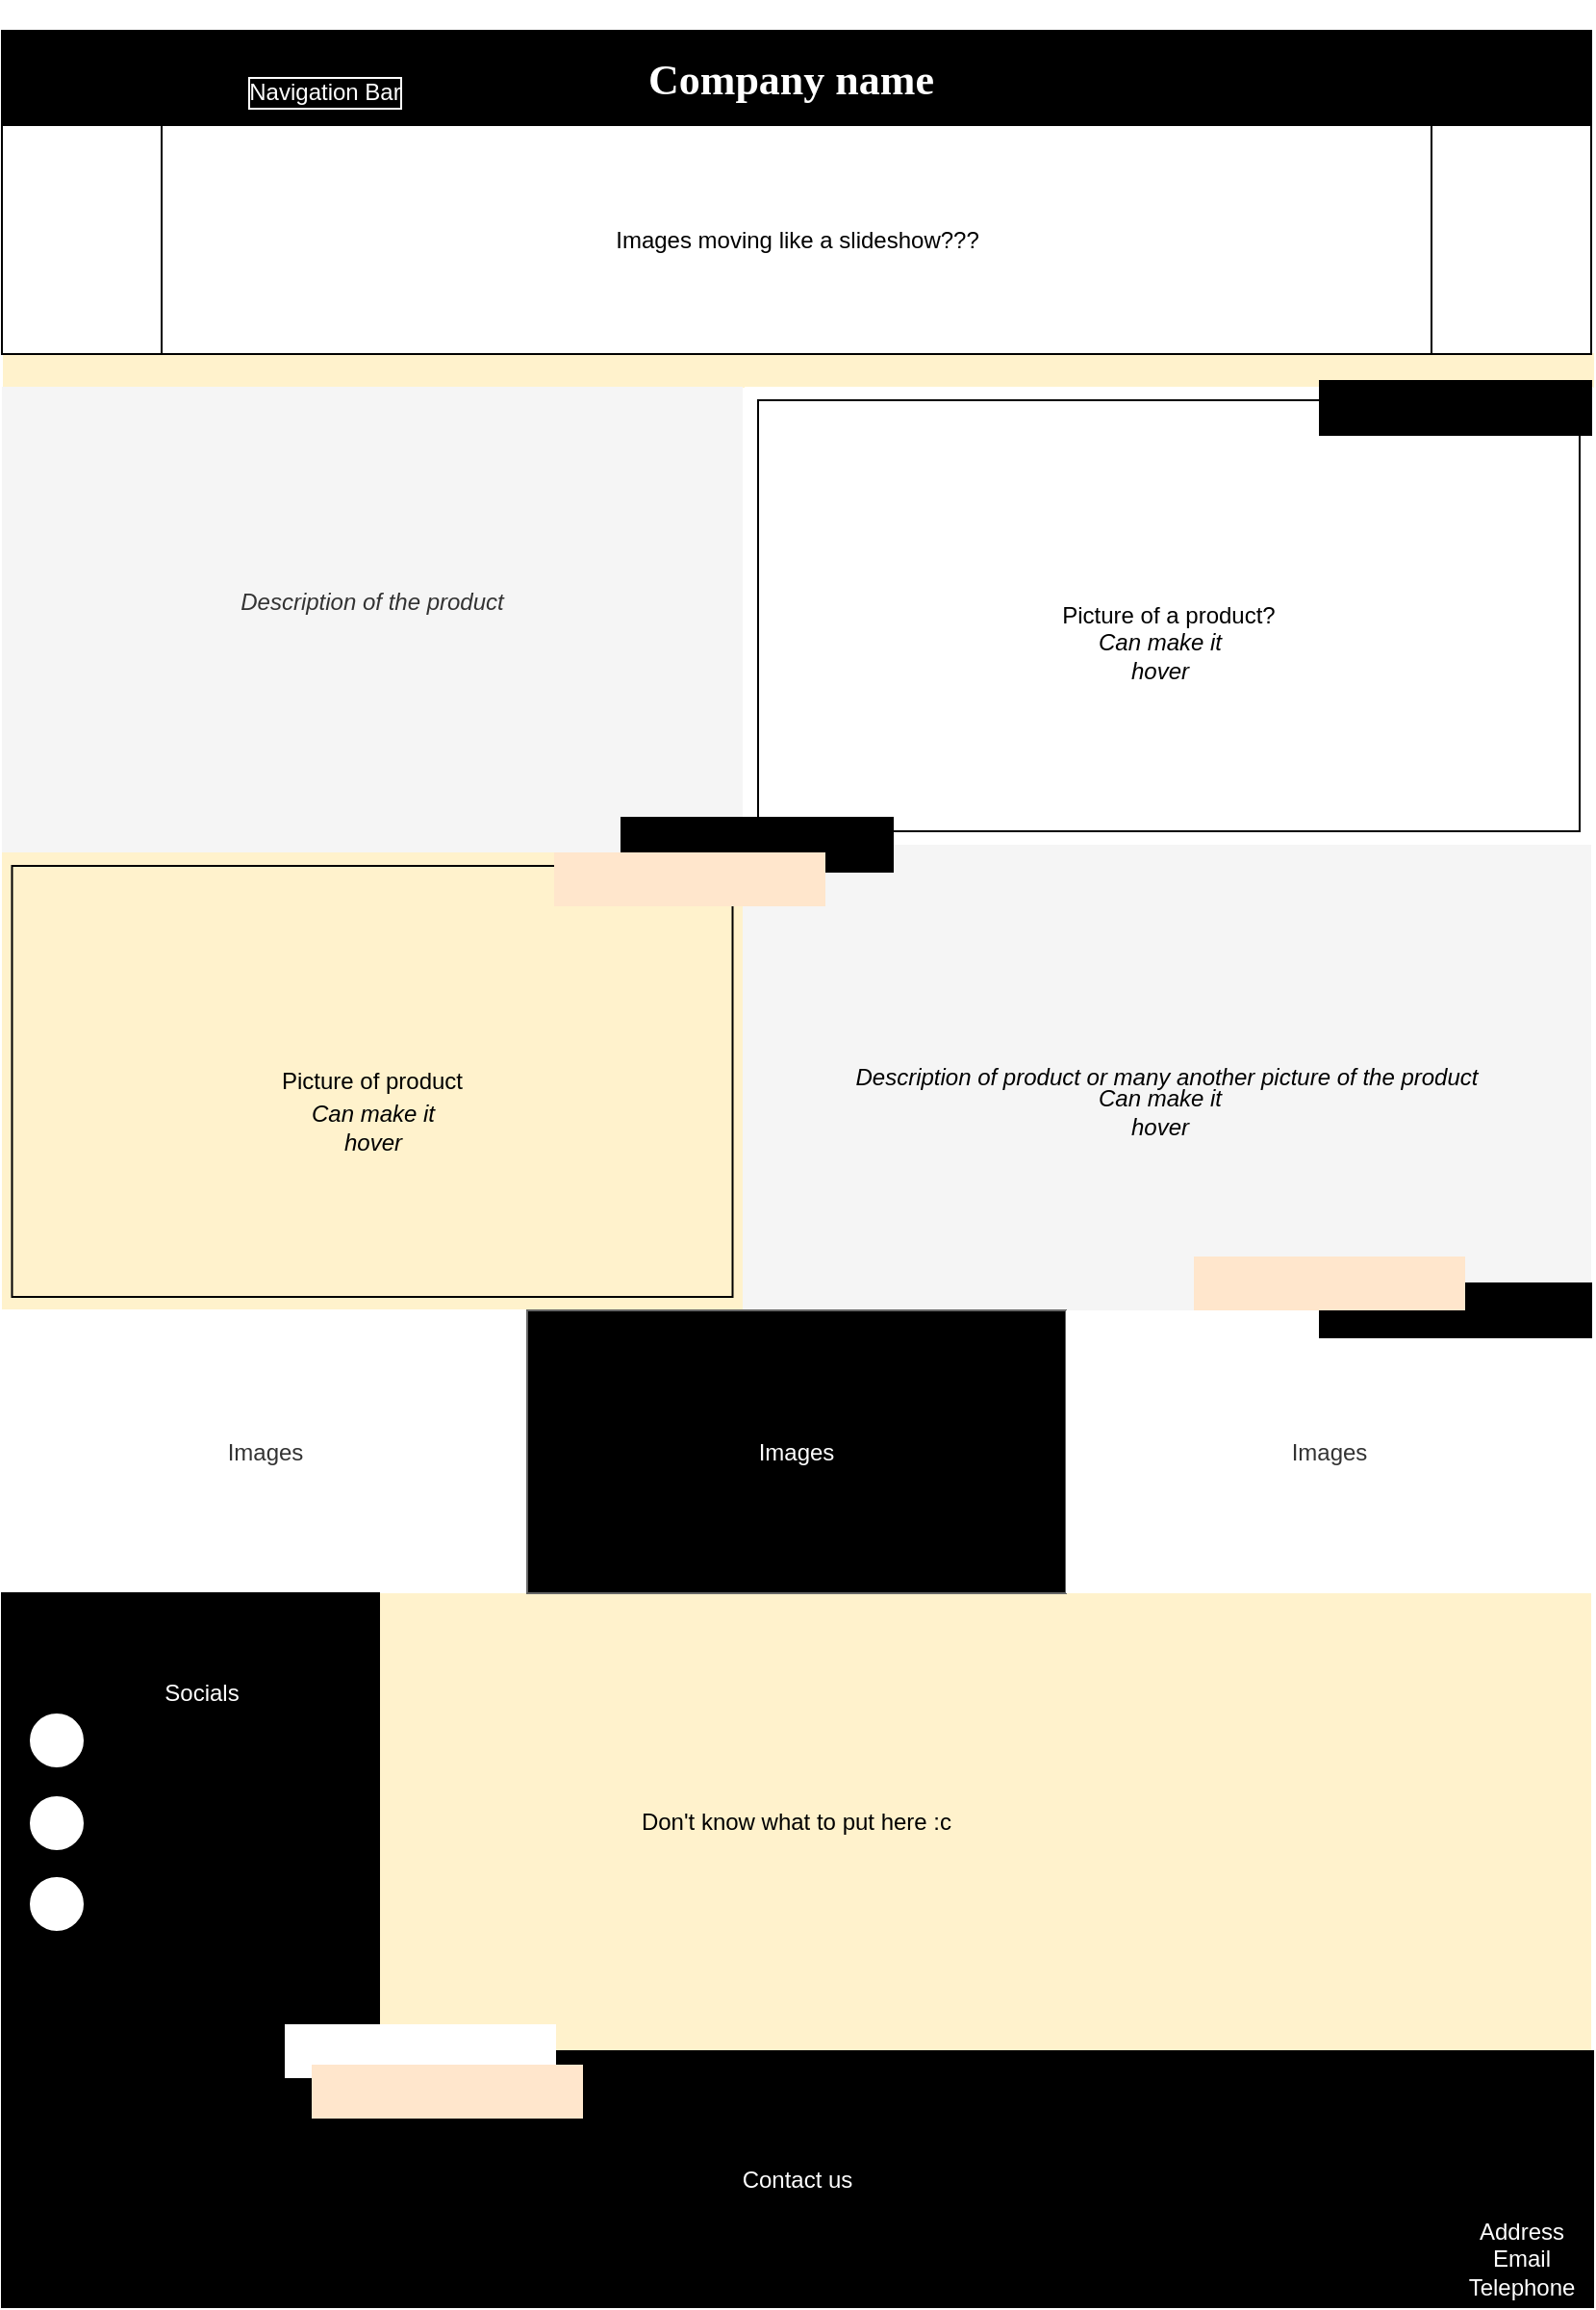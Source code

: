 <mxfile version="14.9.7" type="device"><diagram id="Me5vdgTR-fiE6rC3wsuq" name="Page-1"><mxGraphModel dx="974" dy="1670" grid="1" gridSize="7" guides="1" tooltips="1" connect="1" arrows="1" fold="1" page="1" pageScale="1" pageWidth="827" pageHeight="1169" math="0" shadow="0"><root><mxCell id="0"/><mxCell id="1" parent="0"/><mxCell id="S4zoqOuPQVvCL37VoHJa-20" value="&lt;font color=&quot;#000000&quot;&gt;Description of product or many another picture of the product&lt;/font&gt;" style="rounded=0;whiteSpace=wrap;html=1;fontColor=#FFFFFF;fillColor=#F5F5F5;fontStyle=2;strokeColor=none;" vertex="1" parent="1"><mxGeometry x="385" y="409" width="441" height="242" as="geometry"/></mxCell><mxCell id="S4zoqOuPQVvCL37VoHJa-1" value="&lt;h3 style=&quot;font-size: 22px&quot;&gt;&lt;font color=&quot;#ffffff&quot; face=&quot;Dawning of a New Day&quot; data-font-src=&quot;https://fonts.googleapis.com/css?family=Dawning+of+a+New+Day&quot; style=&quot;font-size: 22px ; line-height: 170%&quot;&gt;Company name&amp;nbsp;&lt;/font&gt;&lt;/h3&gt;" style="rounded=0;whiteSpace=wrap;html=1;fillColor=#000000;" vertex="1" parent="1"><mxGeometry y="-14" width="826" height="49" as="geometry"/></mxCell><mxCell id="S4zoqOuPQVvCL37VoHJa-4" value="" style="rounded=0;whiteSpace=wrap;html=1;strokeColor=#FFF2CC;fillColor=#FFF2CC;" vertex="1" parent="1"><mxGeometry x="1" y="154" width="826" height="17" as="geometry"/></mxCell><mxCell id="S4zoqOuPQVvCL37VoHJa-6" value="Images moving like a slideshow???&lt;br&gt;" style="shape=process;whiteSpace=wrap;html=1;backgroundOutline=1;fillColor=#FFFFFF;" vertex="1" parent="1"><mxGeometry y="35" width="826" height="119" as="geometry"/></mxCell><mxCell id="S4zoqOuPQVvCL37VoHJa-9" value="Description of the product&lt;br&gt;&lt;br&gt;&lt;br&gt;" style="rounded=0;whiteSpace=wrap;html=1;fontColor=#333333;strokeColor=none;fillColor=#F5F5F5;fontStyle=2" vertex="1" parent="1"><mxGeometry y="171" width="385" height="252" as="geometry"/></mxCell><mxCell id="S4zoqOuPQVvCL37VoHJa-14" value="" style="rounded=0;whiteSpace=wrap;html=1;fillColor=#FFF2CC;strokeColor=none;" vertex="1" parent="1"><mxGeometry y="413" width="385" height="237.5" as="geometry"/></mxCell><mxCell id="S4zoqOuPQVvCL37VoHJa-10" value="Picture of a product?" style="rounded=0;whiteSpace=wrap;html=1;fillColor=#FFFFFF;strokeColor=none;" vertex="1" parent="1"><mxGeometry x="386" y="171" width="441" height="238" as="geometry"/></mxCell><mxCell id="S4zoqOuPQVvCL37VoHJa-15" value="" style="rounded=0;whiteSpace=wrap;html=1;strokeColor=#000000;fillColor=#000000;" vertex="1" parent="1"><mxGeometry x="685" y="168" width="141" height="28" as="geometry"/></mxCell><mxCell id="S4zoqOuPQVvCL37VoHJa-16" value="Navigation Bar" style="text;html=1;strokeColor=none;fillColor=none;align=center;verticalAlign=middle;whiteSpace=wrap;rounded=0;fontColor=#FFFFFF;labelBorderColor=#FFFFFF;" vertex="1" parent="1"><mxGeometry y="3.5" width="336" height="28" as="geometry"/></mxCell><mxCell id="S4zoqOuPQVvCL37VoHJa-18" value="" style="rounded=0;whiteSpace=wrap;html=1;fontColor=#FFFFFF;strokeColor=#000000;fillColor=none;" vertex="1" parent="1"><mxGeometry x="393" y="178" width="427" height="224" as="geometry"/></mxCell><mxCell id="S4zoqOuPQVvCL37VoHJa-19" value="Picture of product" style="rounded=0;whiteSpace=wrap;html=1;strokeColor=#000000;fillColor=none;" vertex="1" parent="1"><mxGeometry x="5.25" y="420" width="374.5" height="224" as="geometry"/></mxCell><mxCell id="S4zoqOuPQVvCL37VoHJa-22" value="Can make it hover" style="text;html=1;strokeColor=none;fillColor=none;align=center;verticalAlign=middle;whiteSpace=wrap;rounded=0;fontColor=#000000;fontStyle=2" vertex="1" parent="1"><mxGeometry x="553" y="301" width="98" height="20" as="geometry"/></mxCell><mxCell id="S4zoqOuPQVvCL37VoHJa-23" value="Can make it hover" style="text;html=1;strokeColor=none;fillColor=none;align=center;verticalAlign=middle;whiteSpace=wrap;rounded=0;fontColor=#000000;fontStyle=2" vertex="1" parent="1"><mxGeometry x="143.5" y="546" width="98" height="20" as="geometry"/></mxCell><mxCell id="S4zoqOuPQVvCL37VoHJa-24" value="&lt;i&gt;Can make it hover&lt;/i&gt;" style="text;html=1;strokeColor=none;fillColor=none;align=center;verticalAlign=middle;whiteSpace=wrap;rounded=0;fontColor=#000000;" vertex="1" parent="1"><mxGeometry x="553" y="538" width="98" height="20" as="geometry"/></mxCell><mxCell id="S4zoqOuPQVvCL37VoHJa-27" value="" style="rounded=0;whiteSpace=wrap;html=1;strokeColor=#000000;fillColor=#000000;" vertex="1" parent="1"><mxGeometry x="322" y="395" width="141" height="28" as="geometry"/></mxCell><mxCell id="S4zoqOuPQVvCL37VoHJa-29" value="Don't know what to put here :c" style="rounded=0;whiteSpace=wrap;html=1;fillColor=#FFF2CC;strokeColor=none;" vertex="1" parent="1"><mxGeometry y="798" width="826" height="238" as="geometry"/></mxCell><mxCell id="S4zoqOuPQVvCL37VoHJa-30" value="&lt;font color=&quot;#ffffff&quot;&gt;Contact us&lt;/font&gt;" style="rounded=0;whiteSpace=wrap;html=1;fontColor=#000000;strokeColor=#000000;fillColor=#000000;" vertex="1" parent="1"><mxGeometry y="1036" width="827" height="133" as="geometry"/></mxCell><mxCell id="S4zoqOuPQVvCL37VoHJa-32" value="Images" style="rounded=0;whiteSpace=wrap;html=1;fontColor=#333333;fillColor=#FFFFFF;strokeColor=none;" vertex="1" parent="1"><mxGeometry x="1" y="651" width="272" height="147" as="geometry"/></mxCell><mxCell id="S4zoqOuPQVvCL37VoHJa-35" value="Images" style="rounded=0;whiteSpace=wrap;html=1;strokeColor=#666666;fillColor=#000000;fontColor=#FFFFFF;" vertex="1" parent="1"><mxGeometry x="273" y="651" width="280" height="147" as="geometry"/></mxCell><mxCell id="S4zoqOuPQVvCL37VoHJa-36" value="Images" style="rounded=0;whiteSpace=wrap;html=1;fontColor=#333333;fillColor=#FFFFFF;strokeColor=none;" vertex="1" parent="1"><mxGeometry x="553" y="651" width="274" height="147" as="geometry"/></mxCell><mxCell id="S4zoqOuPQVvCL37VoHJa-21" value="" style="rounded=0;whiteSpace=wrap;html=1;strokeColor=#000000;fillColor=#000000;" vertex="1" parent="1"><mxGeometry x="685" y="637" width="141" height="28" as="geometry"/></mxCell><mxCell id="S4zoqOuPQVvCL37VoHJa-37" value="" style="rounded=0;whiteSpace=wrap;html=1;fillColor=#ffe6cc;strokeColor=none;" vertex="1" parent="1"><mxGeometry x="287" y="413" width="141" height="28" as="geometry"/></mxCell><mxCell id="S4zoqOuPQVvCL37VoHJa-38" value="" style="rounded=0;whiteSpace=wrap;html=1;strokeColor=#000000;fillColor=#000000;" vertex="1" parent="1"><mxGeometry y="798" width="196" height="238" as="geometry"/></mxCell><mxCell id="S4zoqOuPQVvCL37VoHJa-39" value="" style="rounded=0;whiteSpace=wrap;html=1;strokeColor=none;fillColor=#FFFFFF;" vertex="1" parent="1"><mxGeometry x="147" y="1022" width="141" height="28" as="geometry"/></mxCell><mxCell id="S4zoqOuPQVvCL37VoHJa-40" value="Socials" style="text;html=1;strokeColor=none;fillColor=none;align=center;verticalAlign=middle;whiteSpace=wrap;rounded=0;fontColor=#FFFFFF;" vertex="1" parent="1"><mxGeometry x="84" y="840" width="40" height="20" as="geometry"/></mxCell><mxCell id="S4zoqOuPQVvCL37VoHJa-41" value="Address&lt;br&gt;Email Telephone" style="text;html=1;strokeColor=none;fillColor=none;align=center;verticalAlign=middle;whiteSpace=wrap;rounded=0;fontColor=#FFFFFF;" vertex="1" parent="1"><mxGeometry x="770" y="1134" width="40" height="20" as="geometry"/></mxCell><mxCell id="S4zoqOuPQVvCL37VoHJa-42" value="" style="ellipse;whiteSpace=wrap;html=1;aspect=fixed;fontColor=#FFFFFF;strokeColor=#000000;fillColor=#FFFFFF;" vertex="1" parent="1"><mxGeometry x="14" y="860" width="29" height="29" as="geometry"/></mxCell><mxCell id="S4zoqOuPQVvCL37VoHJa-43" value="" style="ellipse;whiteSpace=wrap;html=1;aspect=fixed;fontColor=#FFFFFF;strokeColor=#000000;fillColor=#FFFFFF;" vertex="1" parent="1"><mxGeometry x="14" y="903" width="29" height="29" as="geometry"/></mxCell><mxCell id="S4zoqOuPQVvCL37VoHJa-44" value="" style="ellipse;whiteSpace=wrap;html=1;aspect=fixed;fontColor=#FFFFFF;strokeColor=#000000;fillColor=#FFFFFF;" vertex="1" parent="1"><mxGeometry x="14" y="945" width="29" height="29" as="geometry"/></mxCell><mxCell id="S4zoqOuPQVvCL37VoHJa-45" value="" style="rounded=0;whiteSpace=wrap;html=1;fillColor=#ffe6cc;strokeColor=none;" vertex="1" parent="1"><mxGeometry x="619.5" y="623" width="141" height="28" as="geometry"/></mxCell><mxCell id="S4zoqOuPQVvCL37VoHJa-46" value="" style="rounded=0;whiteSpace=wrap;html=1;fillColor=#ffe6cc;strokeColor=none;" vertex="1" parent="1"><mxGeometry x="161" y="1043" width="141" height="28" as="geometry"/></mxCell></root></mxGraphModel></diagram></mxfile>